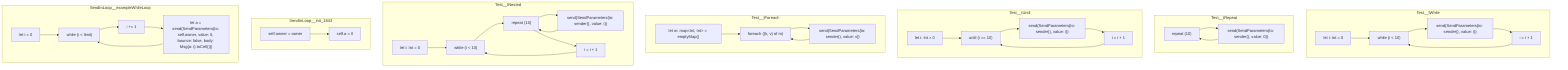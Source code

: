 graph TD
subgraph Test__tWhile
    Test__tWhile_147["let i: Int = 0"]
    Test__tWhile_148["while (i &lt; 10)"]
    Test__tWhile_150["send(SendParameters{to: sender(), value: i})"]
    Test__tWhile_152["i = i + 1"]
    Test__tWhile_147 --> Test__tWhile_148
    Test__tWhile_148 --> Test__tWhile_150
    Test__tWhile_150 --> Test__tWhile_152
    Test__tWhile_152 --> Test__tWhile_148
end
subgraph Test__tRepeat
    Test__tRepeat_155["repeat (10)"]
    Test__tRepeat_156["send(SendParameters{to: sender(), value: 0})"]
    Test__tRepeat_155 --> Test__tRepeat_156
    Test__tRepeat_156 --> Test__tRepeat_155
end
subgraph Test__tUntil
    Test__tUntil_159["let i: Int = 0"]
    Test__tUntil_160["until (i == 10)"]
    Test__tUntil_162["send(SendParameters{to: sender(), value: i})"]
    Test__tUntil_164["i = i + 1"]
    Test__tUntil_159 --> Test__tUntil_160
    Test__tUntil_160 --> Test__tUntil_162
    Test__tUntil_162 --> Test__tUntil_164
    Test__tUntil_164 --> Test__tUntil_160
end
subgraph Test__tForeach
    Test__tForeach_167["let m: map&lt;Int, Int&gt; = emptyMap()"]
    Test__tForeach_168["foreach ((k, v) of m)"]
    Test__tForeach_170["send(SendParameters{to: sender(), value: v})"]
    Test__tForeach_167 --> Test__tForeach_168
    Test__tForeach_168 --> Test__tForeach_170
    Test__tForeach_170 --> Test__tForeach_168
end
subgraph Test__tNested
    Test__tNested_173["let i: Int = 0"]
    Test__tNested_174["while (i &lt; 10)"]
    Test__tNested_176["repeat (10)"]
    Test__tNested_178["send(SendParameters{to: sender(), value: i})"]
    Test__tNested_181["i = i + 1"]
    Test__tNested_173 --> Test__tNested_174
    Test__tNested_174 --> Test__tNested_176
    Test__tNested_176 --> Test__tNested_178
    Test__tNested_178 --> Test__tNested_176
    Test__tNested_176 --> Test__tNested_181
    Test__tNested_181 --> Test__tNested_174
end
subgraph SendInLoop__init_1843
    SendInLoop__init_1843_185["self.owner = owner"]
    SendInLoop__init_1843_186["self.a = 0"]:::exitNode
    SendInLoop__init_1843_185 --> SendInLoop__init_1843_186
end
subgraph SendInLoop__exampleWhileLoop
    SendInLoop__exampleWhileLoop_188["let i = 0"]
    SendInLoop__exampleWhileLoop_189["while (i &lt; limit)"]
    SendInLoop__exampleWhileLoop_191["i += 1"]
    SendInLoop__exampleWhileLoop_193["let a = send(SendParameters{to: self.owner, value: 0, bounce: false, body: Msg{a: i}.toCell()})"]
    SendInLoop__exampleWhileLoop_188 --> SendInLoop__exampleWhileLoop_189
    SendInLoop__exampleWhileLoop_189 --> SendInLoop__exampleWhileLoop_191
    SendInLoop__exampleWhileLoop_191 --> SendInLoop__exampleWhileLoop_193
    SendInLoop__exampleWhileLoop_193 --> SendInLoop__exampleWhileLoop_189
end